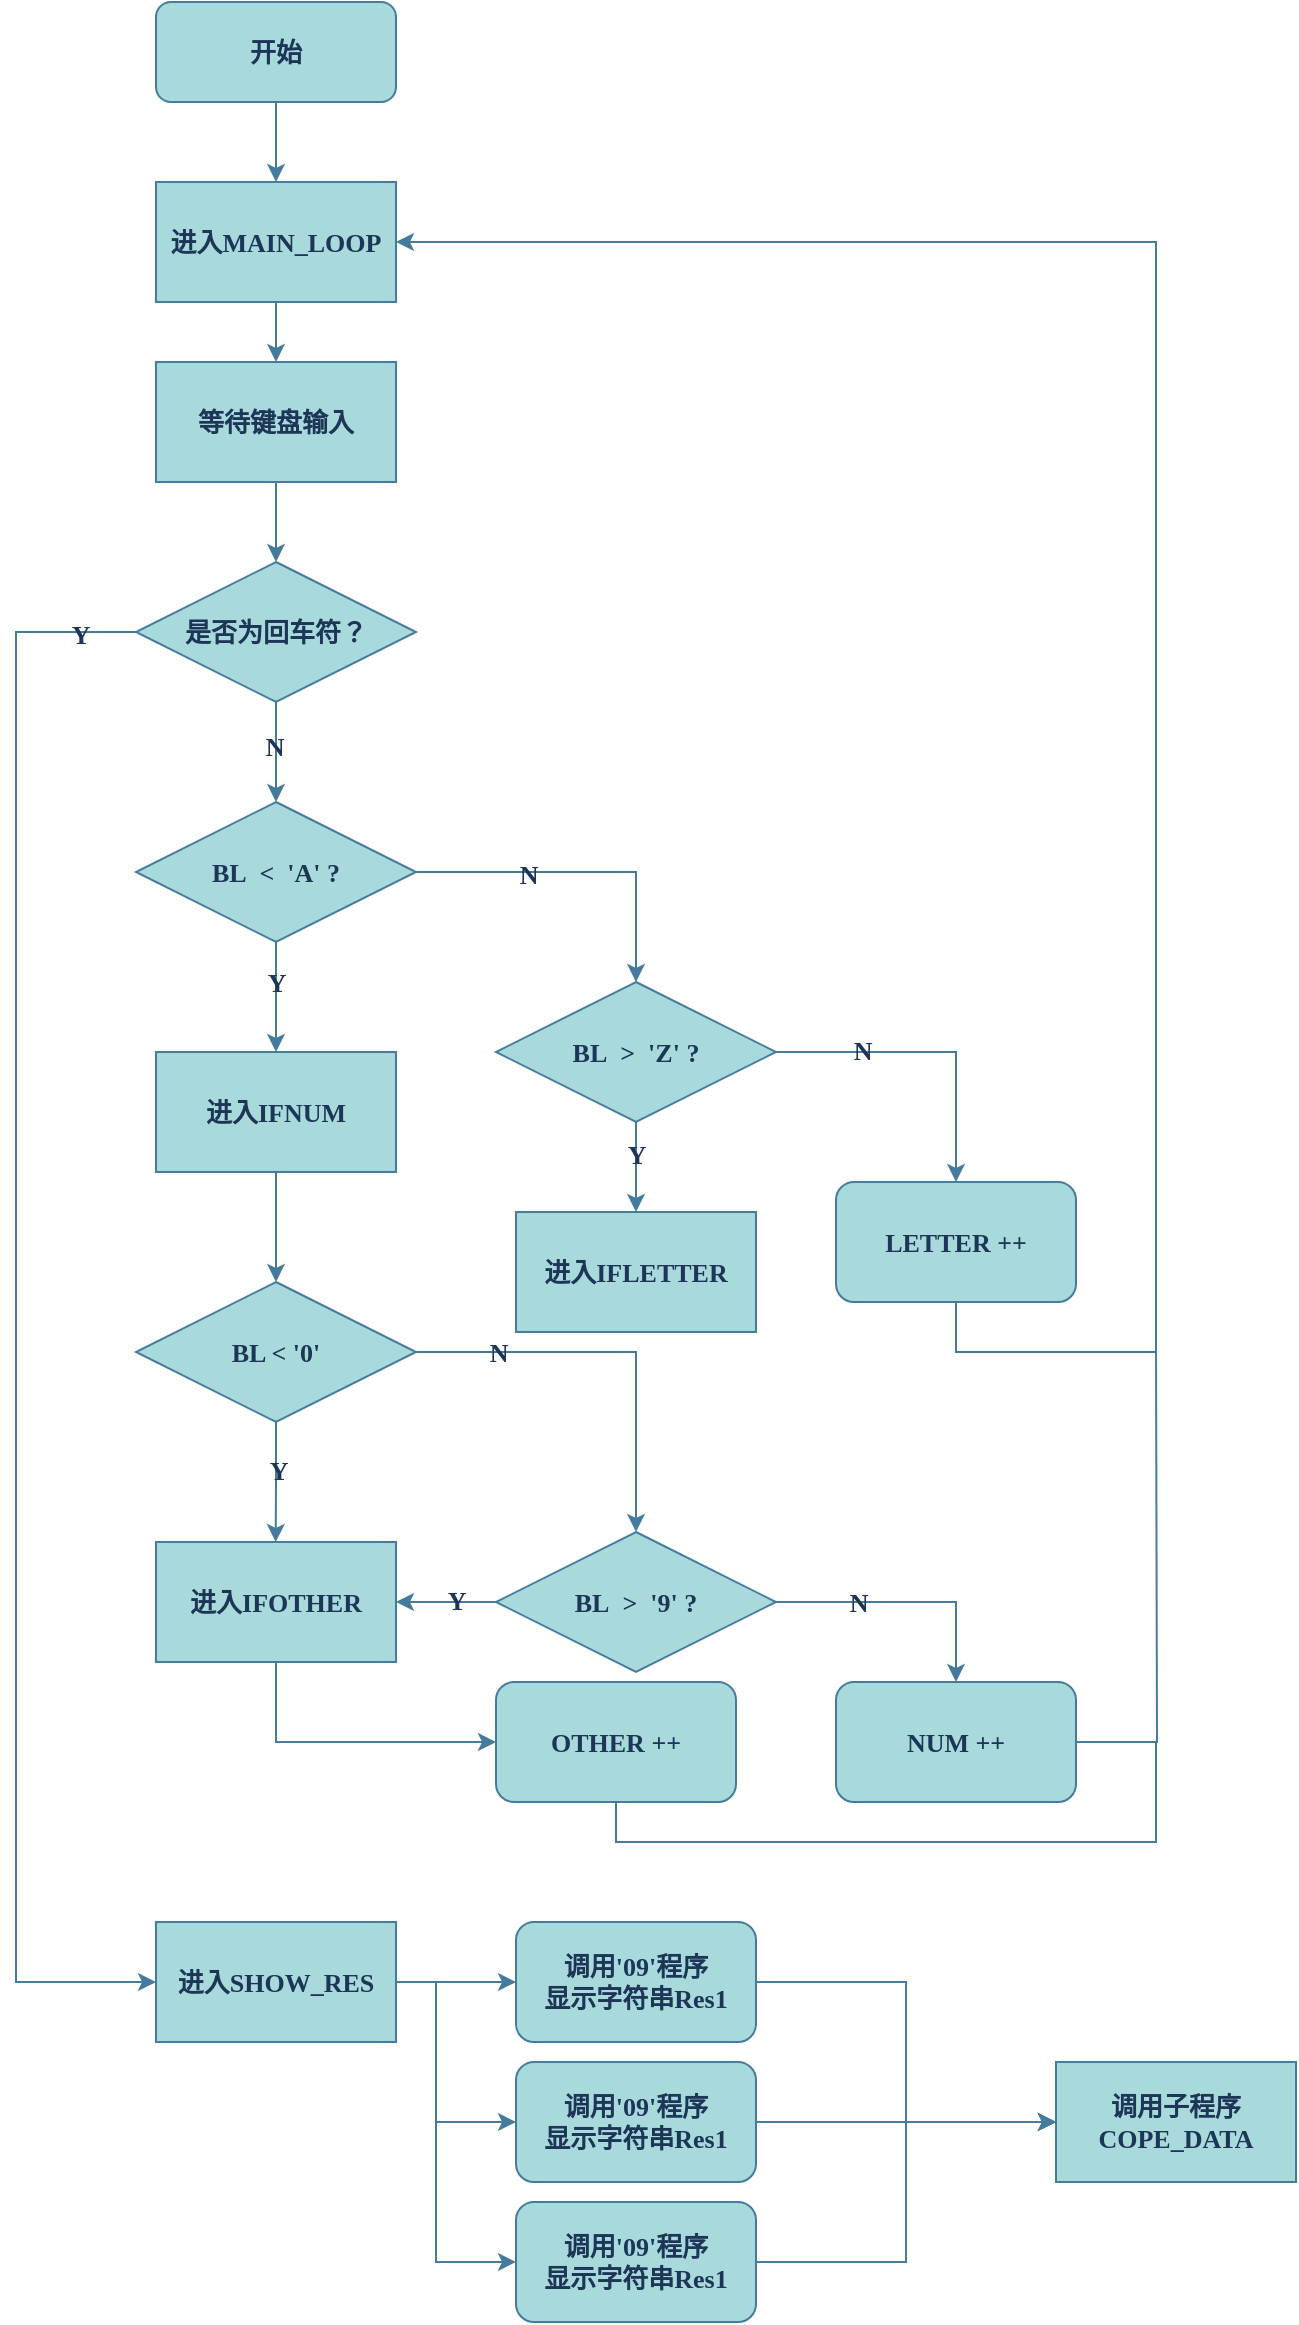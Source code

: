 <mxfile version="22.1.2" type="device">
  <diagram name="第 1 页" id="-vjxqWGmHO8_QhdDH1QY">
    <mxGraphModel dx="1789" dy="1180" grid="1" gridSize="10" guides="1" tooltips="1" connect="1" arrows="0" fold="1" page="1" pageScale="1" pageWidth="827" pageHeight="1169" math="0" shadow="0">
      <root>
        <mxCell id="0" />
        <mxCell id="1" parent="0" />
        <mxCell id="QuYdCY6oMRxMhdjkLtZX-7" value="" style="edgeStyle=orthogonalEdgeStyle;rounded=0;orthogonalLoop=1;jettySize=auto;html=1;fontFamily=Times New Roman;fontStyle=1;fontSize=13;labelBackgroundColor=none;strokeColor=#457B9D;fontColor=default;labelBorderColor=none;" edge="1" parent="1" source="QuYdCY6oMRxMhdjkLtZX-1" target="QuYdCY6oMRxMhdjkLtZX-6">
          <mxGeometry relative="1" as="geometry" />
        </mxCell>
        <mxCell id="QuYdCY6oMRxMhdjkLtZX-1" value="开始" style="rounded=1;whiteSpace=wrap;html=1;fontFamily=Times New Roman;fontStyle=1;fontSize=13;labelBackgroundColor=none;fillColor=#A8DADC;strokeColor=#457B9D;fontColor=#1D3557;labelBorderColor=none;" vertex="1" parent="1">
          <mxGeometry x="100" y="30" width="120" height="50" as="geometry" />
        </mxCell>
        <mxCell id="QuYdCY6oMRxMhdjkLtZX-15" value="" style="edgeStyle=orthogonalEdgeStyle;rounded=0;orthogonalLoop=1;jettySize=auto;html=1;fontFamily=Times New Roman;fontStyle=1;fontSize=13;labelBackgroundColor=none;strokeColor=#457B9D;fontColor=default;labelBorderColor=none;" edge="1" parent="1" source="QuYdCY6oMRxMhdjkLtZX-6" target="QuYdCY6oMRxMhdjkLtZX-14">
          <mxGeometry relative="1" as="geometry" />
        </mxCell>
        <mxCell id="QuYdCY6oMRxMhdjkLtZX-6" value="进入MAIN_LOOP" style="rounded=0;whiteSpace=wrap;html=1;fontFamily=Times New Roman;fontStyle=1;fontSize=13;labelBackgroundColor=none;fillColor=#A8DADC;strokeColor=#457B9D;fontColor=#1D3557;labelBorderColor=none;" vertex="1" parent="1">
          <mxGeometry x="100" y="120" width="120" height="60" as="geometry" />
        </mxCell>
        <mxCell id="QuYdCY6oMRxMhdjkLtZX-17" value="" style="edgeStyle=orthogonalEdgeStyle;rounded=0;orthogonalLoop=1;jettySize=auto;html=1;fontFamily=Times New Roman;fontStyle=1;fontSize=13;labelBackgroundColor=none;strokeColor=#457B9D;fontColor=default;labelBorderColor=none;" edge="1" parent="1" source="QuYdCY6oMRxMhdjkLtZX-14" target="QuYdCY6oMRxMhdjkLtZX-16">
          <mxGeometry relative="1" as="geometry" />
        </mxCell>
        <mxCell id="QuYdCY6oMRxMhdjkLtZX-14" value="等待键盘输入" style="rounded=0;whiteSpace=wrap;html=1;fontFamily=Times New Roman;fontStyle=1;fontSize=13;labelBackgroundColor=none;fillColor=#A8DADC;strokeColor=#457B9D;fontColor=#1D3557;labelBorderColor=none;" vertex="1" parent="1">
          <mxGeometry x="100" y="210" width="120" height="60" as="geometry" />
        </mxCell>
        <mxCell id="QuYdCY6oMRxMhdjkLtZX-19" value="" style="edgeStyle=orthogonalEdgeStyle;rounded=0;orthogonalLoop=1;jettySize=auto;html=1;fontFamily=Times New Roman;fontStyle=1;fontSize=13;labelBackgroundColor=none;strokeColor=#457B9D;fontColor=default;labelBorderColor=none;" edge="1" parent="1" source="QuYdCY6oMRxMhdjkLtZX-16">
          <mxGeometry relative="1" as="geometry">
            <mxPoint x="160" y="430" as="targetPoint" />
          </mxGeometry>
        </mxCell>
        <mxCell id="QuYdCY6oMRxMhdjkLtZX-20" value="N" style="edgeLabel;html=1;align=center;verticalAlign=middle;resizable=0;points=[];fontFamily=Times New Roman;fontStyle=1;fontSize=13;labelBackgroundColor=none;fontColor=#1D3557;labelBorderColor=none;" vertex="1" connectable="0" parent="QuYdCY6oMRxMhdjkLtZX-19">
          <mxGeometry x="-0.144" y="-1" relative="1" as="geometry">
            <mxPoint as="offset" />
          </mxGeometry>
        </mxCell>
        <mxCell id="QuYdCY6oMRxMhdjkLtZX-68" style="edgeStyle=orthogonalEdgeStyle;rounded=0;orthogonalLoop=1;jettySize=auto;html=1;exitX=0;exitY=0.5;exitDx=0;exitDy=0;entryX=0;entryY=0.5;entryDx=0;entryDy=0;fontFamily=Times New Roman;fontStyle=1;fontSize=13;labelBackgroundColor=none;strokeColor=#457B9D;fontColor=default;labelBorderColor=none;" edge="1" parent="1" source="QuYdCY6oMRxMhdjkLtZX-16" target="QuYdCY6oMRxMhdjkLtZX-65">
          <mxGeometry relative="1" as="geometry">
            <Array as="points">
              <mxPoint x="30" y="345" />
              <mxPoint x="30" y="1020" />
            </Array>
          </mxGeometry>
        </mxCell>
        <mxCell id="QuYdCY6oMRxMhdjkLtZX-78" value="Y" style="edgeLabel;html=1;align=center;verticalAlign=middle;resizable=0;points=[];fontFamily=Times New Roman;fontStyle=1;fontSize=13;labelBackgroundColor=none;fontColor=#1D3557;labelBorderColor=none;" vertex="1" connectable="0" parent="QuYdCY6oMRxMhdjkLtZX-68">
          <mxGeometry x="-0.93" y="1" relative="1" as="geometry">
            <mxPoint as="offset" />
          </mxGeometry>
        </mxCell>
        <mxCell id="QuYdCY6oMRxMhdjkLtZX-16" value="是否为回车符？" style="rhombus;whiteSpace=wrap;html=1;rounded=0;fontFamily=Times New Roman;fontStyle=1;fontSize=13;labelBackgroundColor=none;fillColor=#A8DADC;strokeColor=#457B9D;fontColor=#1D3557;labelBorderColor=none;" vertex="1" parent="1">
          <mxGeometry x="90" y="310" width="140" height="70" as="geometry" />
        </mxCell>
        <mxCell id="QuYdCY6oMRxMhdjkLtZX-23" value="" style="edgeStyle=orthogonalEdgeStyle;rounded=0;orthogonalLoop=1;jettySize=auto;html=1;fontFamily=Times New Roman;fontStyle=1;fontSize=13;labelBackgroundColor=none;strokeColor=#457B9D;fontColor=default;labelBorderColor=none;" edge="1" parent="1" source="QuYdCY6oMRxMhdjkLtZX-21" target="QuYdCY6oMRxMhdjkLtZX-22">
          <mxGeometry relative="1" as="geometry" />
        </mxCell>
        <mxCell id="QuYdCY6oMRxMhdjkLtZX-24" value="Y" style="edgeLabel;html=1;align=center;verticalAlign=middle;resizable=0;points=[];fontFamily=Times New Roman;fontStyle=1;fontSize=13;labelBackgroundColor=none;fontColor=#1D3557;labelBorderColor=none;" vertex="1" connectable="0" parent="QuYdCY6oMRxMhdjkLtZX-23">
          <mxGeometry x="-0.28" relative="1" as="geometry">
            <mxPoint as="offset" />
          </mxGeometry>
        </mxCell>
        <mxCell id="QuYdCY6oMRxMhdjkLtZX-46" style="edgeStyle=orthogonalEdgeStyle;rounded=0;orthogonalLoop=1;jettySize=auto;html=1;entryX=0.5;entryY=0;entryDx=0;entryDy=0;fontFamily=Times New Roman;fontStyle=1;fontSize=13;labelBackgroundColor=none;strokeColor=#457B9D;fontColor=default;labelBorderColor=none;" edge="1" parent="1" source="QuYdCY6oMRxMhdjkLtZX-21" target="QuYdCY6oMRxMhdjkLtZX-28">
          <mxGeometry relative="1" as="geometry" />
        </mxCell>
        <mxCell id="QuYdCY6oMRxMhdjkLtZX-48" value="N" style="edgeLabel;html=1;align=center;verticalAlign=middle;resizable=0;points=[];fontFamily=Times New Roman;fontStyle=1;fontSize=13;labelBackgroundColor=none;fontColor=#1D3557;labelBorderColor=none;" vertex="1" connectable="0" parent="QuYdCY6oMRxMhdjkLtZX-46">
          <mxGeometry x="-0.324" y="-1" relative="1" as="geometry">
            <mxPoint as="offset" />
          </mxGeometry>
        </mxCell>
        <mxCell id="QuYdCY6oMRxMhdjkLtZX-21" value="BL&amp;nbsp; &amp;lt;&amp;nbsp; &#39;A&#39; ?" style="rhombus;whiteSpace=wrap;html=1;rounded=0;fontFamily=Times New Roman;fontStyle=1;fontSize=13;labelBackgroundColor=none;fillColor=#A8DADC;strokeColor=#457B9D;fontColor=#1D3557;labelBorderColor=none;" vertex="1" parent="1">
          <mxGeometry x="90" y="430" width="140" height="70" as="geometry" />
        </mxCell>
        <mxCell id="QuYdCY6oMRxMhdjkLtZX-34" style="edgeStyle=orthogonalEdgeStyle;rounded=0;orthogonalLoop=1;jettySize=auto;html=1;fontFamily=Times New Roman;fontStyle=1;fontSize=13;labelBackgroundColor=none;strokeColor=#457B9D;fontColor=default;labelBorderColor=none;" edge="1" parent="1" source="QuYdCY6oMRxMhdjkLtZX-22">
          <mxGeometry relative="1" as="geometry">
            <mxPoint x="160" y="670" as="targetPoint" />
          </mxGeometry>
        </mxCell>
        <mxCell id="QuYdCY6oMRxMhdjkLtZX-22" value="进入IFNUM" style="whiteSpace=wrap;html=1;rounded=0;fontFamily=Times New Roman;fontStyle=1;fontSize=13;labelBackgroundColor=none;fillColor=#A8DADC;strokeColor=#457B9D;fontColor=#1D3557;labelBorderColor=none;" vertex="1" parent="1">
          <mxGeometry x="100" y="555" width="120" height="60" as="geometry" />
        </mxCell>
        <mxCell id="QuYdCY6oMRxMhdjkLtZX-31" value="" style="edgeStyle=orthogonalEdgeStyle;rounded=0;orthogonalLoop=1;jettySize=auto;html=1;fontFamily=Times New Roman;fontStyle=1;fontSize=13;labelBackgroundColor=none;strokeColor=#457B9D;fontColor=default;labelBorderColor=none;" edge="1" parent="1" source="QuYdCY6oMRxMhdjkLtZX-28" target="QuYdCY6oMRxMhdjkLtZX-30">
          <mxGeometry relative="1" as="geometry" />
        </mxCell>
        <mxCell id="QuYdCY6oMRxMhdjkLtZX-36" value="Y" style="edgeLabel;html=1;align=center;verticalAlign=middle;resizable=0;points=[];fontFamily=Times New Roman;fontStyle=1;fontSize=13;labelBackgroundColor=none;fontColor=#1D3557;labelBorderColor=none;" vertex="1" connectable="0" parent="QuYdCY6oMRxMhdjkLtZX-31">
          <mxGeometry x="-0.307" relative="1" as="geometry">
            <mxPoint as="offset" />
          </mxGeometry>
        </mxCell>
        <mxCell id="QuYdCY6oMRxMhdjkLtZX-37" style="edgeStyle=orthogonalEdgeStyle;rounded=0;orthogonalLoop=1;jettySize=auto;html=1;entryX=0.5;entryY=0;entryDx=0;entryDy=0;fontFamily=Times New Roman;fontStyle=1;fontSize=13;labelBackgroundColor=none;strokeColor=#457B9D;fontColor=default;labelBorderColor=none;" edge="1" parent="1" source="QuYdCY6oMRxMhdjkLtZX-28" target="QuYdCY6oMRxMhdjkLtZX-38">
          <mxGeometry relative="1" as="geometry">
            <mxPoint x="500" y="635" as="targetPoint" />
          </mxGeometry>
        </mxCell>
        <mxCell id="QuYdCY6oMRxMhdjkLtZX-54" value="N" style="edgeLabel;html=1;align=center;verticalAlign=middle;resizable=0;points=[];fontFamily=Times New Roman;fontStyle=1;fontSize=13;labelBackgroundColor=none;fontColor=#1D3557;labelBorderColor=none;" vertex="1" connectable="0" parent="QuYdCY6oMRxMhdjkLtZX-37">
          <mxGeometry x="-0.445" y="1" relative="1" as="geometry">
            <mxPoint as="offset" />
          </mxGeometry>
        </mxCell>
        <mxCell id="QuYdCY6oMRxMhdjkLtZX-28" value="BL&amp;nbsp; &amp;gt;&amp;nbsp; &#39;Z&#39; ?" style="rhombus;whiteSpace=wrap;html=1;rounded=0;fontFamily=Times New Roman;fontStyle=1;fontSize=13;labelBackgroundColor=none;fillColor=#A8DADC;strokeColor=#457B9D;fontColor=#1D3557;labelBorderColor=none;" vertex="1" parent="1">
          <mxGeometry x="270" y="520" width="140" height="70" as="geometry" />
        </mxCell>
        <mxCell id="QuYdCY6oMRxMhdjkLtZX-30" value="进入IFLETTER" style="whiteSpace=wrap;html=1;rounded=0;fontFamily=Times New Roman;fontStyle=1;fontSize=13;labelBackgroundColor=none;fillColor=#A8DADC;strokeColor=#457B9D;fontColor=#1D3557;labelBorderColor=none;" vertex="1" parent="1">
          <mxGeometry x="280" y="635" width="120" height="60" as="geometry" />
        </mxCell>
        <mxCell id="QuYdCY6oMRxMhdjkLtZX-40" style="edgeStyle=orthogonalEdgeStyle;rounded=0;orthogonalLoop=1;jettySize=auto;html=1;exitX=0.5;exitY=1;exitDx=0;exitDy=0;fontFamily=Times New Roman;fontStyle=1;fontSize=13;labelBackgroundColor=none;strokeColor=#457B9D;fontColor=default;labelBorderColor=none;" edge="1" parent="1" source="QuYdCY6oMRxMhdjkLtZX-35">
          <mxGeometry relative="1" as="geometry">
            <mxPoint x="159.857" y="800" as="targetPoint" />
          </mxGeometry>
        </mxCell>
        <mxCell id="QuYdCY6oMRxMhdjkLtZX-42" value="Y" style="edgeLabel;html=1;align=center;verticalAlign=middle;resizable=0;points=[];fontFamily=Times New Roman;fontStyle=1;fontSize=13;labelBackgroundColor=none;fontColor=#1D3557;labelBorderColor=none;" vertex="1" connectable="0" parent="QuYdCY6oMRxMhdjkLtZX-40">
          <mxGeometry x="-0.21" y="1" relative="1" as="geometry">
            <mxPoint as="offset" />
          </mxGeometry>
        </mxCell>
        <mxCell id="QuYdCY6oMRxMhdjkLtZX-44" style="edgeStyle=orthogonalEdgeStyle;rounded=0;orthogonalLoop=1;jettySize=auto;html=1;exitX=1;exitY=0.5;exitDx=0;exitDy=0;entryX=0.5;entryY=0;entryDx=0;entryDy=0;fontFamily=Times New Roman;fontStyle=1;fontSize=13;labelBackgroundColor=none;strokeColor=#457B9D;fontColor=default;labelBorderColor=none;" edge="1" parent="1" source="QuYdCY6oMRxMhdjkLtZX-35" target="QuYdCY6oMRxMhdjkLtZX-50">
          <mxGeometry relative="1" as="geometry">
            <mxPoint x="340" y="790" as="targetPoint" />
            <mxPoint x="250" y="705" as="sourcePoint" />
          </mxGeometry>
        </mxCell>
        <mxCell id="QuYdCY6oMRxMhdjkLtZX-49" value="N" style="edgeLabel;html=1;align=center;verticalAlign=middle;resizable=0;points=[];fontFamily=Times New Roman;fontStyle=1;fontSize=13;labelBackgroundColor=none;fontColor=#1D3557;labelBorderColor=none;" vertex="1" connectable="0" parent="QuYdCY6oMRxMhdjkLtZX-44">
          <mxGeometry x="-0.588" relative="1" as="geometry">
            <mxPoint as="offset" />
          </mxGeometry>
        </mxCell>
        <mxCell id="QuYdCY6oMRxMhdjkLtZX-35" value="BL &amp;lt; &#39;0&#39;" style="rhombus;whiteSpace=wrap;html=1;rounded=0;fontFamily=Times New Roman;fontStyle=1;fontSize=13;labelBackgroundColor=none;fillColor=#A8DADC;strokeColor=#457B9D;fontColor=#1D3557;labelBorderColor=none;" vertex="1" parent="1">
          <mxGeometry x="90" y="670" width="140" height="70" as="geometry" />
        </mxCell>
        <mxCell id="QuYdCY6oMRxMhdjkLtZX-39" style="edgeStyle=orthogonalEdgeStyle;rounded=0;orthogonalLoop=1;jettySize=auto;html=1;entryX=1;entryY=0.5;entryDx=0;entryDy=0;fontFamily=Times New Roman;fontStyle=1;fontSize=13;labelBackgroundColor=none;strokeColor=#457B9D;fontColor=default;labelBorderColor=none;" edge="1" parent="1" source="QuYdCY6oMRxMhdjkLtZX-38" target="QuYdCY6oMRxMhdjkLtZX-6">
          <mxGeometry relative="1" as="geometry">
            <Array as="points">
              <mxPoint x="600" y="705" />
              <mxPoint x="600" y="150" />
            </Array>
          </mxGeometry>
        </mxCell>
        <mxCell id="QuYdCY6oMRxMhdjkLtZX-38" value="LETTER ++" style="rounded=1;whiteSpace=wrap;html=1;fontFamily=Times New Roman;fontStyle=1;fontSize=13;labelBackgroundColor=none;fillColor=#A8DADC;strokeColor=#457B9D;fontColor=#1D3557;labelBorderColor=none;" vertex="1" parent="1">
          <mxGeometry x="440" y="620" width="120" height="60" as="geometry" />
        </mxCell>
        <mxCell id="QuYdCY6oMRxMhdjkLtZX-60" style="edgeStyle=orthogonalEdgeStyle;rounded=0;orthogonalLoop=1;jettySize=auto;html=1;exitX=0.5;exitY=1;exitDx=0;exitDy=0;entryX=0;entryY=0.5;entryDx=0;entryDy=0;fontFamily=Times New Roman;fontStyle=1;fontSize=13;labelBackgroundColor=none;strokeColor=#457B9D;fontColor=default;labelBorderColor=none;" edge="1" parent="1" source="QuYdCY6oMRxMhdjkLtZX-45" target="QuYdCY6oMRxMhdjkLtZX-61">
          <mxGeometry relative="1" as="geometry">
            <mxPoint x="430" y="960" as="targetPoint" />
            <Array as="points">
              <mxPoint x="160" y="900" />
            </Array>
          </mxGeometry>
        </mxCell>
        <mxCell id="QuYdCY6oMRxMhdjkLtZX-45" value="进入IFOTHER" style="whiteSpace=wrap;html=1;rounded=0;fontFamily=Times New Roman;fontStyle=1;fontSize=13;labelBackgroundColor=none;fillColor=#A8DADC;strokeColor=#457B9D;fontColor=#1D3557;labelBorderColor=none;" vertex="1" parent="1">
          <mxGeometry x="100" y="800" width="120" height="60" as="geometry" />
        </mxCell>
        <mxCell id="QuYdCY6oMRxMhdjkLtZX-51" style="edgeStyle=orthogonalEdgeStyle;rounded=0;orthogonalLoop=1;jettySize=auto;html=1;exitX=0;exitY=0.5;exitDx=0;exitDy=0;entryX=1;entryY=0.5;entryDx=0;entryDy=0;fontFamily=Times New Roman;fontStyle=1;fontSize=13;labelBackgroundColor=none;strokeColor=#457B9D;fontColor=default;labelBorderColor=none;" edge="1" parent="1" source="QuYdCY6oMRxMhdjkLtZX-50" target="QuYdCY6oMRxMhdjkLtZX-45">
          <mxGeometry relative="1" as="geometry" />
        </mxCell>
        <mxCell id="QuYdCY6oMRxMhdjkLtZX-53" value="Y" style="edgeLabel;html=1;align=center;verticalAlign=middle;resizable=0;points=[];fontFamily=Times New Roman;fontStyle=1;fontSize=13;labelBackgroundColor=none;fontColor=#1D3557;labelBorderColor=none;" vertex="1" connectable="0" parent="QuYdCY6oMRxMhdjkLtZX-51">
          <mxGeometry x="-0.192" y="-1" relative="1" as="geometry">
            <mxPoint as="offset" />
          </mxGeometry>
        </mxCell>
        <mxCell id="QuYdCY6oMRxMhdjkLtZX-57" style="edgeStyle=orthogonalEdgeStyle;rounded=0;orthogonalLoop=1;jettySize=auto;html=1;exitX=1;exitY=0.5;exitDx=0;exitDy=0;fontFamily=Times New Roman;fontStyle=1;fontSize=13;labelBackgroundColor=none;strokeColor=#457B9D;fontColor=default;labelBorderColor=none;" edge="1" parent="1" source="QuYdCY6oMRxMhdjkLtZX-50" target="QuYdCY6oMRxMhdjkLtZX-55">
          <mxGeometry relative="1" as="geometry" />
        </mxCell>
        <mxCell id="QuYdCY6oMRxMhdjkLtZX-58" value="N" style="edgeLabel;html=1;align=center;verticalAlign=middle;resizable=0;points=[];fontFamily=Times New Roman;fontStyle=1;fontSize=13;labelBackgroundColor=none;fontColor=#1D3557;labelBorderColor=none;" vertex="1" connectable="0" parent="QuYdCY6oMRxMhdjkLtZX-57">
          <mxGeometry x="-0.375" relative="1" as="geometry">
            <mxPoint as="offset" />
          </mxGeometry>
        </mxCell>
        <mxCell id="QuYdCY6oMRxMhdjkLtZX-50" value="BL&amp;nbsp; &amp;gt;&amp;nbsp; &#39;9&#39; ?" style="rhombus;whiteSpace=wrap;html=1;rounded=0;fontFamily=Times New Roman;fontStyle=1;fontSize=13;labelBackgroundColor=none;fillColor=#A8DADC;strokeColor=#457B9D;fontColor=#1D3557;labelBorderColor=none;" vertex="1" parent="1">
          <mxGeometry x="270" y="795" width="140" height="70" as="geometry" />
        </mxCell>
        <mxCell id="QuYdCY6oMRxMhdjkLtZX-59" style="edgeStyle=orthogonalEdgeStyle;rounded=0;orthogonalLoop=1;jettySize=auto;html=1;endArrow=none;endFill=0;fontFamily=Times New Roman;fontStyle=1;fontSize=13;labelBackgroundColor=none;strokeColor=#457B9D;fontColor=default;labelBorderColor=none;" edge="1" parent="1" source="QuYdCY6oMRxMhdjkLtZX-55">
          <mxGeometry relative="1" as="geometry">
            <mxPoint x="600" y="700" as="targetPoint" />
          </mxGeometry>
        </mxCell>
        <mxCell id="QuYdCY6oMRxMhdjkLtZX-55" value="NUM ++" style="rounded=1;whiteSpace=wrap;html=1;fontFamily=Times New Roman;fontStyle=1;fontSize=13;labelBackgroundColor=none;fillColor=#A8DADC;strokeColor=#457B9D;fontColor=#1D3557;labelBorderColor=none;" vertex="1" parent="1">
          <mxGeometry x="440" y="870" width="120" height="60" as="geometry" />
        </mxCell>
        <mxCell id="QuYdCY6oMRxMhdjkLtZX-62" style="edgeStyle=orthogonalEdgeStyle;rounded=0;orthogonalLoop=1;jettySize=auto;html=1;exitX=0.5;exitY=1;exitDx=0;exitDy=0;endArrow=none;endFill=0;fontFamily=Times New Roman;fontStyle=1;fontSize=13;labelBackgroundColor=none;strokeColor=#457B9D;fontColor=default;labelBorderColor=none;" edge="1" parent="1" source="QuYdCY6oMRxMhdjkLtZX-61">
          <mxGeometry relative="1" as="geometry">
            <mxPoint x="600" y="900" as="targetPoint" />
            <Array as="points">
              <mxPoint x="330" y="950" />
              <mxPoint x="600" y="950" />
            </Array>
          </mxGeometry>
        </mxCell>
        <mxCell id="QuYdCY6oMRxMhdjkLtZX-61" value="OTHER ++" style="rounded=1;whiteSpace=wrap;html=1;fontFamily=Times New Roman;fontStyle=1;fontSize=13;labelBackgroundColor=none;fillColor=#A8DADC;strokeColor=#457B9D;fontColor=#1D3557;labelBorderColor=none;" vertex="1" parent="1">
          <mxGeometry x="270" y="870" width="120" height="60" as="geometry" />
        </mxCell>
        <mxCell id="QuYdCY6oMRxMhdjkLtZX-69" style="edgeStyle=orthogonalEdgeStyle;rounded=0;orthogonalLoop=1;jettySize=auto;html=1;exitX=1;exitY=0.5;exitDx=0;exitDy=0;entryX=0;entryY=0.5;entryDx=0;entryDy=0;fontFamily=Times New Roman;fontStyle=1;fontSize=13;labelBackgroundColor=none;strokeColor=#457B9D;fontColor=default;labelBorderColor=none;" edge="1" parent="1" source="QuYdCY6oMRxMhdjkLtZX-65" target="QuYdCY6oMRxMhdjkLtZX-67">
          <mxGeometry relative="1" as="geometry" />
        </mxCell>
        <mxCell id="QuYdCY6oMRxMhdjkLtZX-72" style="edgeStyle=orthogonalEdgeStyle;rounded=0;orthogonalLoop=1;jettySize=auto;html=1;exitX=1;exitY=0.5;exitDx=0;exitDy=0;fontFamily=Times New Roman;fontStyle=1;fontSize=13;labelBackgroundColor=none;strokeColor=#457B9D;fontColor=default;labelBorderColor=none;" edge="1" parent="1">
          <mxGeometry relative="1" as="geometry">
            <mxPoint x="280" y="1090" as="targetPoint" />
            <mxPoint x="220" y="1010.0" as="sourcePoint" />
            <Array as="points">
              <mxPoint x="220" y="1020" />
              <mxPoint x="240" y="1020" />
              <mxPoint x="240" y="1090" />
            </Array>
          </mxGeometry>
        </mxCell>
        <mxCell id="QuYdCY6oMRxMhdjkLtZX-65" value="进入SHOW_RES" style="rounded=0;whiteSpace=wrap;html=1;fontFamily=Times New Roman;fontStyle=1;fontSize=13;labelBackgroundColor=none;fillColor=#A8DADC;strokeColor=#457B9D;fontColor=#1D3557;labelBorderColor=none;" vertex="1" parent="1">
          <mxGeometry x="100" y="990" width="120" height="60" as="geometry" />
        </mxCell>
        <mxCell id="QuYdCY6oMRxMhdjkLtZX-71" style="edgeStyle=orthogonalEdgeStyle;rounded=0;orthogonalLoop=1;jettySize=auto;html=1;exitX=1;exitY=0.5;exitDx=0;exitDy=0;entryX=0;entryY=0.5;entryDx=0;entryDy=0;fontFamily=Times New Roman;fontStyle=1;fontSize=13;labelBackgroundColor=none;strokeColor=#457B9D;fontColor=default;labelBorderColor=none;" edge="1" parent="1" source="QuYdCY6oMRxMhdjkLtZX-67" target="QuYdCY6oMRxMhdjkLtZX-70">
          <mxGeometry relative="1" as="geometry" />
        </mxCell>
        <mxCell id="QuYdCY6oMRxMhdjkLtZX-67" value="调用&#39;09&#39;程序&lt;br style=&quot;font-size: 13px;&quot;&gt;显示字符串Res1" style="rounded=1;whiteSpace=wrap;html=1;fontFamily=Times New Roman;fontStyle=1;fontSize=13;labelBackgroundColor=none;fillColor=#A8DADC;strokeColor=#457B9D;fontColor=#1D3557;labelBorderColor=none;" vertex="1" parent="1">
          <mxGeometry x="280" y="990" width="120" height="60" as="geometry" />
        </mxCell>
        <mxCell id="QuYdCY6oMRxMhdjkLtZX-70" value="调用子程序COPE_DATA" style="rounded=0;whiteSpace=wrap;html=1;fontFamily=Times New Roman;fontStyle=1;fontSize=13;labelBackgroundColor=none;fillColor=#A8DADC;strokeColor=#457B9D;fontColor=#1D3557;labelBorderColor=none;" vertex="1" parent="1">
          <mxGeometry x="550" y="1060" width="120" height="60" as="geometry" />
        </mxCell>
        <mxCell id="QuYdCY6oMRxMhdjkLtZX-73" style="edgeStyle=orthogonalEdgeStyle;rounded=0;orthogonalLoop=1;jettySize=auto;html=1;fontFamily=Times New Roman;fontStyle=1;fontSize=13;labelBackgroundColor=none;strokeColor=#457B9D;fontColor=default;labelBorderColor=none;" edge="1" parent="1">
          <mxGeometry relative="1" as="geometry">
            <mxPoint x="280" y="1159.97" as="targetPoint" />
            <mxPoint x="220" y="1050" as="sourcePoint" />
            <Array as="points">
              <mxPoint x="220" y="1020" />
              <mxPoint x="240" y="1020" />
              <mxPoint x="240" y="1160" />
            </Array>
          </mxGeometry>
        </mxCell>
        <mxCell id="QuYdCY6oMRxMhdjkLtZX-76" style="edgeStyle=orthogonalEdgeStyle;rounded=0;orthogonalLoop=1;jettySize=auto;html=1;exitX=1;exitY=0.5;exitDx=0;exitDy=0;fontFamily=Times New Roman;fontStyle=1;fontSize=13;labelBackgroundColor=none;strokeColor=#457B9D;fontColor=default;labelBorderColor=none;" edge="1" parent="1" source="QuYdCY6oMRxMhdjkLtZX-74" target="QuYdCY6oMRxMhdjkLtZX-70">
          <mxGeometry relative="1" as="geometry" />
        </mxCell>
        <mxCell id="QuYdCY6oMRxMhdjkLtZX-74" value="调用&#39;09&#39;程序&lt;br style=&quot;font-size: 13px;&quot;&gt;显示字符串Res1" style="rounded=1;whiteSpace=wrap;html=1;fontFamily=Times New Roman;fontStyle=1;fontSize=13;labelBackgroundColor=none;fillColor=#A8DADC;strokeColor=#457B9D;fontColor=#1D3557;labelBorderColor=none;" vertex="1" parent="1">
          <mxGeometry x="280" y="1060" width="120" height="60" as="geometry" />
        </mxCell>
        <mxCell id="QuYdCY6oMRxMhdjkLtZX-77" style="edgeStyle=orthogonalEdgeStyle;rounded=0;orthogonalLoop=1;jettySize=auto;html=1;exitX=1;exitY=0.5;exitDx=0;exitDy=0;fontFamily=Times New Roman;fontStyle=1;fontSize=13;labelBackgroundColor=none;strokeColor=#457B9D;fontColor=default;labelBorderColor=none;" edge="1" parent="1">
          <mxGeometry relative="1" as="geometry">
            <mxPoint x="550" y="1090" as="targetPoint" />
            <mxPoint x="395" y="1160.0" as="sourcePoint" />
            <Array as="points">
              <mxPoint x="475" y="1160" />
              <mxPoint x="475" y="1090" />
            </Array>
          </mxGeometry>
        </mxCell>
        <mxCell id="QuYdCY6oMRxMhdjkLtZX-75" value="调用&#39;09&#39;程序&lt;br style=&quot;font-size: 13px;&quot;&gt;显示字符串Res1" style="rounded=1;whiteSpace=wrap;html=1;fontFamily=Times New Roman;fontStyle=1;fontSize=13;labelBackgroundColor=none;fillColor=#A8DADC;strokeColor=#457B9D;fontColor=#1D3557;labelBorderColor=none;" vertex="1" parent="1">
          <mxGeometry x="280" y="1130" width="120" height="60" as="geometry" />
        </mxCell>
      </root>
    </mxGraphModel>
  </diagram>
</mxfile>
